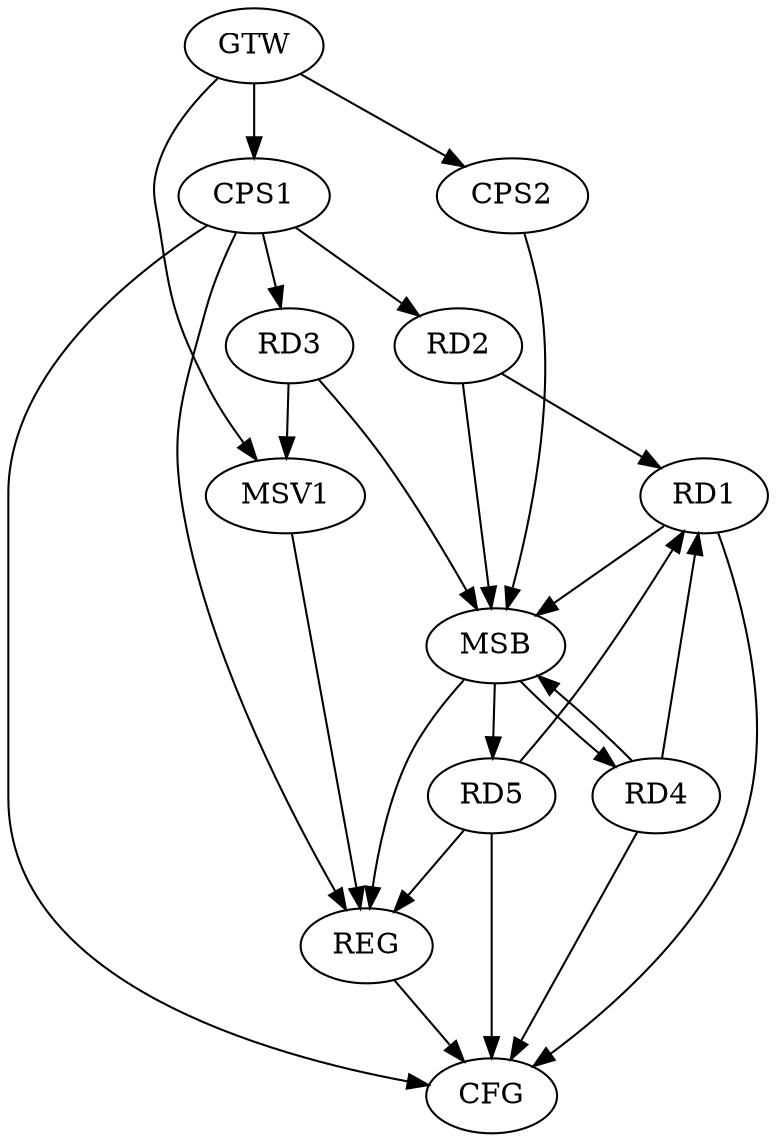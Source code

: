 strict digraph G {
  RD1 [ label="RD1" ];
  RD2 [ label="RD2" ];
  RD3 [ label="RD3" ];
  RD4 [ label="RD4" ];
  RD5 [ label="RD5" ];
  CPS1 [ label="CPS1" ];
  CPS2 [ label="CPS2" ];
  GTW [ label="GTW" ];
  REG [ label="REG" ];
  MSB [ label="MSB" ];
  CFG [ label="CFG" ];
  MSV1 [ label="MSV1" ];
  CPS1 -> RD2;
  CPS1 -> RD3;
  GTW -> CPS1;
  GTW -> CPS2;
  RD5 -> REG;
  CPS1 -> REG;
  RD1 -> MSB;
  MSB -> RD4;
  MSB -> REG;
  RD2 -> MSB;
  RD3 -> MSB;
  RD4 -> MSB;
  CPS2 -> MSB;
  MSB -> RD5;
  CPS1 -> CFG;
  RD1 -> CFG;
  RD4 -> CFG;
  RD5 -> CFG;
  REG -> CFG;
  RD2 -> RD1;
  RD5 -> RD1;
  RD4 -> RD1;
  GTW -> MSV1;
  RD3 -> MSV1;
  MSV1 -> REG;
}

